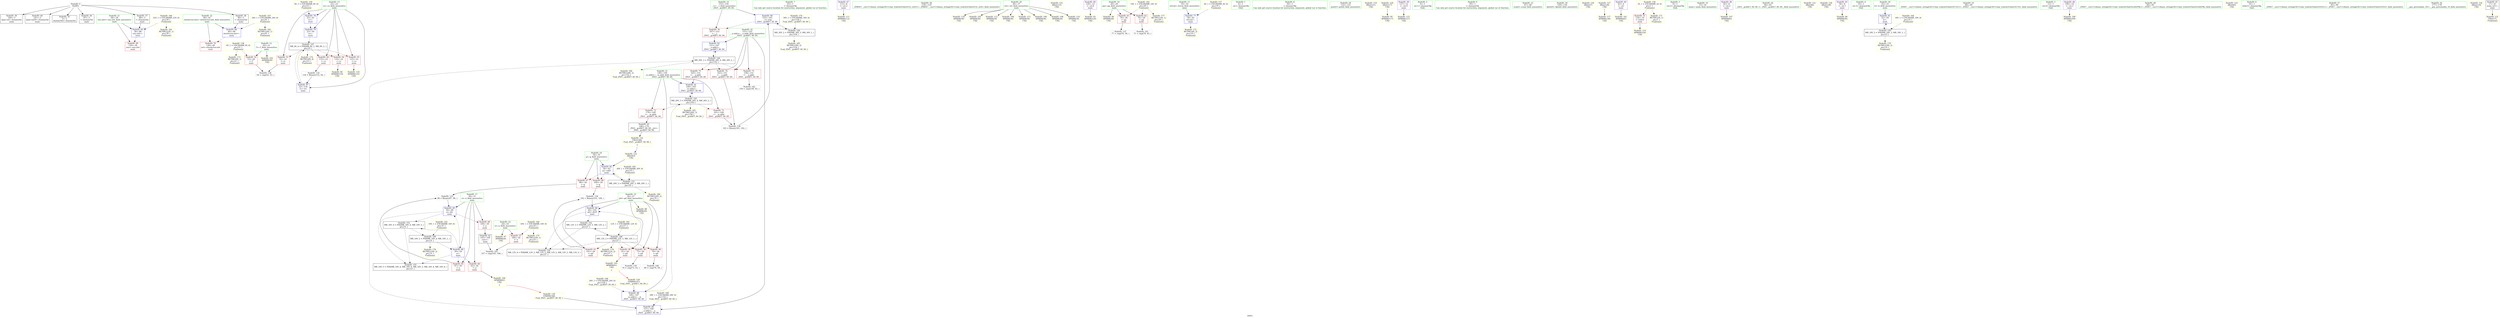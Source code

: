 digraph "SVFG" {
	label="SVFG";

	Node0x55d038a1cd20 [shape=record,color=grey,label="{NodeID: 0\nNullPtr}"];
	Node0x55d038a1cd20 -> Node0x55d038a33470[style=solid];
	Node0x55d038a1cd20 -> Node0x55d038a33570[style=solid];
	Node0x55d038a1cd20 -> Node0x55d038a33640[style=solid];
	Node0x55d038a1cd20 -> Node0x55d038a33710[style=solid];
	Node0x55d038a1cd20 -> Node0x55d038a337e0[style=solid];
	Node0x55d038a1cd20 -> Node0x55d038a338b0[style=solid];
	Node0x55d038a45950 [shape=record,color=yellow,style=double,label="{NodeID: 173\nRETMU(6V_1)\npts\{21 \}\nFun[main]}"];
	Node0x55d038a37170 [shape=record,color=blue,label="{NodeID: 90\n153\<--163\n__t\<--rem\n_ZSt5__gcdIiET_S0_S0_\n}"];
	Node0x55d038a37170 -> Node0x55d038a36610[style=dashed];
	Node0x55d038a37170 -> Node0x55d038a403c0[style=dashed];
	Node0x55d038a31ec0 [shape=record,color=green,label="{NodeID: 7\n43\<--1\n\<--dummyObj\nCan only get source location for instruction, argument, global var or function.}"];
	Node0x55d038a45f70 [shape=record,color=yellow,style=double,label="{NodeID: 180\nRETMU(20V_2)\npts\{35 \}\nFun[main]}"];
	Node0x55d038a34040 [shape=record,color=yellow,style=double,label="{NodeID: 97\nAPARM(24)\nCS[]}"];
	Node0x55d038a322b0 [shape=record,color=green,label="{NodeID: 14\n24\<--25\nn\<--n_field_insensitive\nmain\n}"];
	Node0x55d038a322b0 -> Node0x55d038a356a0[style=solid];
	Node0x55d038a322b0 -> Node0x55d038a34040[style=solid];
	Node0x55d038a345f0 [shape=record,color=yellow,style=double,label="{NodeID: 104\nAPARM(62)\nCS[]|{<s0>3}}"];
	Node0x55d038a345f0:s0 -> Node0x55d038a397c0[style=solid,color=red];
	Node0x55d038a32760 [shape=record,color=green,label="{NodeID: 21\n38\<--39\nexn.slot\<--exn.slot_field_insensitive\nmain\n}"];
	Node0x55d038a32760 -> Node0x55d038a36060[style=solid];
	Node0x55d038a32760 -> Node0x55d038a36bc0[style=solid];
	Node0x55d038a38a80 [shape=record,color=yellow,style=double,label="{NodeID: 111\nAPARM(112)\nCS[]}"];
	Node0x55d038a32e00 [shape=record,color=green,label="{NodeID: 28\n118\<--119\n_ZNKSt7__cxx1112basic_stringIcSt11char_traitsIcESaIcEE5c_strEv\<--_ZNKSt7__cxx1112basic_stringIcSt11char_traitsIcESaIcEE5c_strEv_field_insensitive\n}"];
	Node0x55d038a39030 [shape=record,color=yellow,style=double,label="{NodeID: 118\nAPARM(36)\nCS[]}"];
	Node0x55d038a33470 [shape=record,color=black,label="{NodeID: 35\n2\<--3\ndummyVal\<--dummyVal\n}"];
	Node0x55d038a39460 [shape=record,color=yellow,style=double,label="{NodeID: 125\nARet(113)\nCS[]}"];
	Node0x55d038a33a50 [shape=record,color=black,label="{NodeID: 42\n105\<--104\nconv\<--\nmain\n}"];
	Node0x55d038a33a50 -> Node0x55d038a34c00[style=solid];
	Node0x55d038a39d80 [shape=record,color=yellow,style=double,label="{NodeID: 132\nFRet(146)\nFun[_ZSt5__gcdIiET_S0_S0_]|{<s0>3}}"];
	Node0x55d038a39d80:s0 -> Node0x55d038a392b0[style=solid,color=blue];
	Node0x55d038a35020 [shape=record,color=purple,label="{NodeID: 49\n120\<--12\n\<--.str.4\nmain\n}"];
	Node0x55d038a35020 -> Node0x55d038a373e0[style=solid];
	Node0x55d038a3a770 [shape=record,color=grey,label="{NodeID: 139\n74 = cmp(73, 43, )\n}"];
	Node0x55d038a355d0 [shape=record,color=red,label="{NodeID: 56\n133\<--22\n\<--cs\nmain\n}"];
	Node0x55d038a355d0 -> Node0x55d038a3a170[style=solid];
	Node0x55d038a403c0 [shape=record,color=black,label="{NodeID: 146\nMR_30V_2 = PHI(MR_30V_3, MR_30V_1, )\npts\{154 \}\n}"];
	Node0x55d038a403c0 -> Node0x55d038a37170[style=dashed];
	Node0x55d038a403c0 -> Node0x55d038a46400[style=dashed];
	Node0x55d038a35b80 [shape=record,color=red,label="{NodeID: 63\n76\<--28\n\<--pg\nmain\n}"];
	Node0x55d038a35b80 -> Node0x55d038a3a470[style=solid];
	Node0x55d038a426c0 [shape=record,color=black,label="{NodeID: 153\nMR_16V_4 = PHI(MR_16V_6, MR_16V_3, )\npts\{31 \}\n}"];
	Node0x55d038a426c0 -> Node0x55d038a412c0[style=dashed];
	Node0x55d038a426c0 -> Node0x55d038a430c0[style=dashed];
	Node0x55d038a36130 [shape=record,color=red,label="{NodeID: 70\n139\<--40\nsel\<--ehselector.slot\nmain\n}"];
	Node0x55d038a44380 [shape=record,color=yellow,style=double,label="{NodeID: 160\n10V_1 = ENCHI(MR_10V_0)\npts\{25 \}\nFun[main]}"];
	Node0x55d038a44380 -> Node0x55d038a356a0[style=dashed];
	Node0x55d038a44380 -> Node0x55d038a45b10[style=dashed];
	Node0x55d038a366e0 [shape=record,color=blue,label="{NodeID: 77\n18\<--43\nretval\<--\nmain\n}"];
	Node0x55d038a366e0 -> Node0x55d038a45870[style=dashed];
	Node0x55d038a449a0 [shape=record,color=yellow,style=double,label="{NodeID: 167\n24V_1 = ENCHI(MR_24V_0)\npts\{41 \}\nFun[main]}"];
	Node0x55d038a449a0 -> Node0x55d038a36c90[style=dashed];
	Node0x55d038a449a0 -> Node0x55d038a46130[style=dashed];
	Node0x55d038a36c90 [shape=record,color=blue,label="{NodeID: 84\n40\<--90\nehselector.slot\<--\nmain\n}"];
	Node0x55d038a36c90 -> Node0x55d038a36130[style=dashed];
	Node0x55d038a1bcb0 [shape=record,color=green,label="{NodeID: 1\n4\<--1\n.str\<--dummyObj\nGlob }"];
	Node0x55d038a45a30 [shape=record,color=yellow,style=double,label="{NodeID: 174\nRETMU(8V_4)\npts\{23 \}\nFun[main]}"];
	Node0x55d038a37240 [shape=record,color=blue,label="{NodeID: 91\n149\<--165\n__m.addr\<--\n_ZSt5__gcdIiET_S0_S0_\n}"];
	Node0x55d038a37240 -> Node0x55d038a3fec0[style=dashed];
	Node0x55d038a31f50 [shape=record,color=green,label="{NodeID: 8\n50\<--1\n\<--dummyObj\nCan only get source location for instruction, argument, global var or function.}"];
	Node0x55d038a46050 [shape=record,color=yellow,style=double,label="{NodeID: 181\nRETMU(22V_1)\npts\{39 \}\nFun[main]}"];
	Node0x55d038a34110 [shape=record,color=yellow,style=double,label="{NodeID: 98\nAPARM(26)\nCS[]}"];
	Node0x55d038a32340 [shape=record,color=green,label="{NodeID: 15\n26\<--27\npd\<--pd_field_insensitive\nmain\n}"];
	Node0x55d038a32340 -> Node0x55d038a35770[style=solid];
	Node0x55d038a32340 -> Node0x55d038a35840[style=solid];
	Node0x55d038a32340 -> Node0x55d038a35910[style=solid];
	Node0x55d038a32340 -> Node0x55d038a359e0[style=solid];
	Node0x55d038a32340 -> Node0x55d038a36e30[style=solid];
	Node0x55d038a32340 -> Node0x55d038a34110[style=solid];
	Node0x55d038a38620 [shape=record,color=yellow,style=double,label="{NodeID: 105\nAPARM(36)\nCS[]}"];
	Node0x55d038a32830 [shape=record,color=green,label="{NodeID: 22\n40\<--41\nehselector.slot\<--ehselector.slot_field_insensitive\nmain\n}"];
	Node0x55d038a32830 -> Node0x55d038a36130[style=solid];
	Node0x55d038a32830 -> Node0x55d038a36c90[style=solid];
	Node0x55d038a38b50 [shape=record,color=yellow,style=double,label="{NodeID: 112\nAPARM(36)\nCS[]}"];
	Node0x55d038a32f00 [shape=record,color=green,label="{NodeID: 29\n122\<--123\nprintf\<--printf_field_insensitive\n}"];
	Node0x55d038a39100 [shape=record,color=yellow,style=double,label="{NodeID: 119\nARet(121)\nCS[]}"];
	Node0x55d038a33570 [shape=record,color=black,label="{NodeID: 36\n87\<--3\n\<--dummyVal\nmain\n}"];
	Node0x55d038a394f0 [shape=record,color=yellow,style=double,label="{NodeID: 126\nARet(117)\nCS[]}"];
	Node0x55d038a394f0 -> Node0x55d038a37580[style=solid];
	Node0x55d038a33b20 [shape=record,color=black,label="{NodeID: 43\n146\<--170\n_ZSt5__gcdIiET_S0_S0__ret\<--\n_ZSt5__gcdIiET_S0_S0_\n}"];
	Node0x55d038a33b20 -> Node0x55d038a39d80[style=solid];
	Node0x55d038a39e70 [shape=record,color=grey,label="{NodeID: 133\n98 = Binary(97, 96, )\n}"];
	Node0x55d038a39e70 -> Node0x55d038a36d60[style=solid];
	Node0x55d038a350f0 [shape=record,color=purple,label="{NodeID: 50\n127\<--12\n\<--.str.4\nmain\n}"];
	Node0x55d038a350f0 -> Node0x55d038a38dc0[style=solid];
	Node0x55d038a34780 [shape=record,color=grey,label="{NodeID: 140\n80 = cmp(79, 59, )\n}"];
	Node0x55d038a356a0 [shape=record,color=red,label="{NodeID: 57\n106\<--24\n\<--n\nmain\n}"];
	Node0x55d038a356a0 -> Node0x55d038a34c00[style=solid];
	Node0x55d038a408c0 [shape=record,color=black,label="{NodeID: 147\nMR_8V_4 = PHI(MR_8V_5, MR_8V_3, )\npts\{23 \}\n}"];
	Node0x55d038a408c0 -> Node0x55d038a35360[style=dashed];
	Node0x55d038a408c0 -> Node0x55d038a35430[style=dashed];
	Node0x55d038a408c0 -> Node0x55d038a35500[style=dashed];
	Node0x55d038a408c0 -> Node0x55d038a355d0[style=dashed];
	Node0x55d038a408c0 -> Node0x55d038a36f00[style=dashed];
	Node0x55d038a408c0 -> Node0x55d038a45a30[style=dashed];
	Node0x55d038a35c50 [shape=record,color=red,label="{NodeID: 64\n62\<--30\n\<--a\nmain\n}"];
	Node0x55d038a35c50 -> Node0x55d038a345f0[style=solid];
	Node0x55d038a42bc0 [shape=record,color=black,label="{NodeID: 154\nMR_12V_4 = PHI(MR_12V_3, MR_12V_5, MR_12V_2, MR_12V_3, MR_12V_5, )\npts\{27 \}\n}"];
	Node0x55d038a36200 [shape=record,color=red,label="{NodeID: 71\n161\<--149\n\<--__m.addr\n_ZSt5__gcdIiET_S0_S0_\n}"];
	Node0x55d038a36200 -> Node0x55d038a3a2f0[style=solid];
	Node0x55d038a44460 [shape=record,color=yellow,style=double,label="{NodeID: 161\n12V_1 = ENCHI(MR_12V_0)\npts\{27 \}\nFun[main]}"];
	Node0x55d038a44460 -> Node0x55d038a40dc0[style=dashed];
	Node0x55d038a367b0 [shape=record,color=blue,label="{NodeID: 78\n22\<--43\ncs\<--\nmain\n}"];
	Node0x55d038a367b0 -> Node0x55d038a36880[style=dashed];
	Node0x55d038a44a80 [shape=record,color=yellow,style=double,label="{NodeID: 168\n26V_1 = ENCHI(MR_26V_0)\npts\{150 \}\nFun[_ZSt5__gcdIiET_S0_S0_]}"];
	Node0x55d038a44a80 -> Node0x55d038a36fd0[style=dashed];
	Node0x55d038a36d60 [shape=record,color=blue,label="{NodeID: 85\n30\<--98\na\<--div\nmain\n}"];
	Node0x55d038a36d60 -> Node0x55d038a35df0[style=dashed];
	Node0x55d038a36d60 -> Node0x55d038a426c0[style=dashed];
	Node0x55d038a36d60 -> Node0x55d038a430c0[style=dashed];
	Node0x55d038a1bd40 [shape=record,color=green,label="{NodeID: 2\n6\<--1\n.str.1\<--dummyObj\nGlob }"];
	Node0x55d038a45b10 [shape=record,color=yellow,style=double,label="{NodeID: 175\nRETMU(10V_1)\npts\{25 \}\nFun[main]}"];
	Node0x55d038a37310 [shape=record,color=blue,label="{NodeID: 92\n151\<--167\n__n.addr\<--\n_ZSt5__gcdIiET_S0_S0_\n}"];
	Node0x55d038a37310 -> Node0x55d038a3f9c0[style=dashed];
	Node0x55d038a31fe0 [shape=record,color=green,label="{NodeID: 9\n59\<--1\n\<--dummyObj\nCan only get source location for instruction, argument, global var or function.}"];
	Node0x55d038a46130 [shape=record,color=yellow,style=double,label="{NodeID: 182\nRETMU(24V_1)\npts\{41 \}\nFun[main]}"];
	Node0x55d038a341e0 [shape=record,color=yellow,style=double,label="{NodeID: 99\nAPARM(28)\nCS[]}"];
	Node0x55d038a323d0 [shape=record,color=green,label="{NodeID: 16\n28\<--29\npg\<--pg_field_insensitive\nmain\n}"];
	Node0x55d038a323d0 -> Node0x55d038a35ab0[style=solid];
	Node0x55d038a323d0 -> Node0x55d038a35b80[style=solid];
	Node0x55d038a323d0 -> Node0x55d038a341e0[style=solid];
	Node0x55d038a386b0 [shape=record,color=yellow,style=double,label="{NodeID: 106\nAPARM(36)\nCS[]}"];
	Node0x55d038a32900 [shape=record,color=green,label="{NodeID: 23\n47\<--48\nscanf\<--scanf_field_insensitive\n}"];
	Node0x55d038a38c20 [shape=record,color=yellow,style=double,label="{NodeID: 113\nAPARM(36)\nCS[]}"];
	Node0x55d038a33000 [shape=record,color=green,label="{NodeID: 30\n129\<--130\nfprintf\<--fprintf_field_insensitive\n}"];
	Node0x55d038a39190 [shape=record,color=yellow,style=double,label="{NodeID: 120\nARet(57)\nCS[]}"];
	Node0x55d038a33640 [shape=record,color=black,label="{NodeID: 37\n88\<--3\n\<--dummyVal\nmain\n}"];
	Node0x55d038a33640 -> Node0x55d038a36bc0[style=solid];
	Node0x55d038a39580 [shape=record,color=yellow,style=double,label="{NodeID: 127\nARet(126)\nCS[]}"];
	Node0x55d038a39580 -> Node0x55d038a38f60[style=solid];
	Node0x55d038a33bf0 [shape=record,color=purple,label="{NodeID: 44\n45\<--4\n\<--.str\nmain\n}"];
	Node0x55d038a33bf0 -> Node0x55d038a34380[style=solid];
	Node0x55d038a39ff0 [shape=record,color=grey,label="{NodeID: 134\n102 = Binary(101, 100, )\n}"];
	Node0x55d038a39ff0 -> Node0x55d038a36e30[style=solid];
	Node0x55d038a351c0 [shape=record,color=red,label="{NodeID: 51\n124\<--14\n\<--stderr\nmain\n}"];
	Node0x55d038a351c0 -> Node0x55d038a38cf0[style=solid];
	Node0x55d038a34900 [shape=record,color=grey,label="{NodeID: 141\n71 = cmp(70, 43, )\n}"];
	Node0x55d038a35770 [shape=record,color=red,label="{NodeID: 58\n61\<--26\n\<--pd\nmain\n}"];
	Node0x55d038a35770 -> Node0x55d038a34520[style=solid];
	Node0x55d038a40dc0 [shape=record,color=black,label="{NodeID: 148\nMR_12V_2 = PHI(MR_12V_3, MR_12V_1, )\npts\{27 \}\n}"];
	Node0x55d038a40dc0 -> Node0x55d038a35770[style=dashed];
	Node0x55d038a40dc0 -> Node0x55d038a35840[style=dashed];
	Node0x55d038a40dc0 -> Node0x55d038a35910[style=dashed];
	Node0x55d038a40dc0 -> Node0x55d038a359e0[style=dashed];
	Node0x55d038a40dc0 -> Node0x55d038a36e30[style=dashed];
	Node0x55d038a40dc0 -> Node0x55d038a421c0[style=dashed];
	Node0x55d038a40dc0 -> Node0x55d038a42bc0[style=dashed];
	Node0x55d038a40dc0 -> Node0x55d038a45bf0[style=dashed];
	Node0x55d038a35d20 [shape=record,color=red,label="{NodeID: 65\n97\<--30\n\<--a\nmain\n}"];
	Node0x55d038a35d20 -> Node0x55d038a39e70[style=solid];
	Node0x55d038a430c0 [shape=record,color=black,label="{NodeID: 155\nMR_16V_5 = PHI(MR_16V_4, MR_16V_6, MR_16V_3, MR_16V_4, MR_16V_6, )\npts\{31 \}\n}"];
	Node0x55d038a362d0 [shape=record,color=red,label="{NodeID: 72\n170\<--149\n\<--__m.addr\n_ZSt5__gcdIiET_S0_S0_\n}"];
	Node0x55d038a362d0 -> Node0x55d038a33b20[style=solid];
	Node0x55d038a44540 [shape=record,color=yellow,style=double,label="{NodeID: 162\n14V_1 = ENCHI(MR_14V_0)\npts\{29 \}\nFun[main]}"];
	Node0x55d038a44540 -> Node0x55d038a35ab0[style=dashed];
	Node0x55d038a44540 -> Node0x55d038a35b80[style=dashed];
	Node0x55d038a44540 -> Node0x55d038a45cd0[style=dashed];
	Node0x55d038a36880 [shape=record,color=blue,label="{NodeID: 79\n22\<--50\ncs\<--\nmain\n}"];
	Node0x55d038a36880 -> Node0x55d038a408c0[style=dashed];
	Node0x55d038a44b90 [shape=record,color=yellow,style=double,label="{NodeID: 169\n28V_1 = ENCHI(MR_28V_0)\npts\{152 \}\nFun[_ZSt5__gcdIiET_S0_S0_]}"];
	Node0x55d038a44b90 -> Node0x55d038a370a0[style=dashed];
	Node0x55d038a36e30 [shape=record,color=blue,label="{NodeID: 86\n26\<--102\npd\<--div9\nmain\n}"];
	Node0x55d038a36e30 -> Node0x55d038a421c0[style=dashed];
	Node0x55d038a36e30 -> Node0x55d038a42bc0[style=dashed];
	Node0x55d038a1bdd0 [shape=record,color=green,label="{NodeID: 3\n8\<--1\n.str.2\<--dummyObj\nGlob }"];
	Node0x55d038a45bf0 [shape=record,color=yellow,style=double,label="{NodeID: 176\nRETMU(12V_2)\npts\{27 \}\nFun[main]}"];
	Node0x55d038a373e0 [shape=record,color=yellow,style=double,label="{NodeID: 93\nAPARM(120)\nCS[]}"];
	Node0x55d038a32070 [shape=record,color=green,label="{NodeID: 10\n15\<--16\nmain\<--main_field_insensitive\n}"];
	Node0x55d038a46210 [shape=record,color=yellow,style=double,label="{NodeID: 183\nRETMU(26V_3)\npts\{150 \}\nFun[_ZSt5__gcdIiET_S0_S0_]}"];
	Node0x55d038a342b0 [shape=record,color=yellow,style=double,label="{NodeID: 100\nAPARM(36)\nCS[]}"];
	Node0x55d038a32460 [shape=record,color=green,label="{NodeID: 17\n30\<--31\na\<--a_field_insensitive\nmain\n}"];
	Node0x55d038a32460 -> Node0x55d038a35c50[style=solid];
	Node0x55d038a32460 -> Node0x55d038a35d20[style=solid];
	Node0x55d038a32460 -> Node0x55d038a35df0[style=solid];
	Node0x55d038a32460 -> Node0x55d038a36950[style=solid];
	Node0x55d038a32460 -> Node0x55d038a36d60[style=solid];
	Node0x55d038a38740 [shape=record,color=yellow,style=double,label="{NodeID: 107\nAPARM(82)\nCS[]}"];
	Node0x55d038a32a00 [shape=record,color=green,label="{NodeID: 24\n64\<--65\n_ZSt5__gcdIiET_S0_S0_\<--_ZSt5__gcdIiET_S0_S0__field_insensitive\n}"];
	Node0x55d038a38cf0 [shape=record,color=yellow,style=double,label="{NodeID: 114\nAPARM(124)\nCS[]}"];
	Node0x55d038a33100 [shape=record,color=green,label="{NodeID: 31\n149\<--150\n__m.addr\<--__m.addr_field_insensitive\n_ZSt5__gcdIiET_S0_S0_\n}"];
	Node0x55d038a33100 -> Node0x55d038a36200[style=solid];
	Node0x55d038a33100 -> Node0x55d038a362d0[style=solid];
	Node0x55d038a33100 -> Node0x55d038a36fd0[style=solid];
	Node0x55d038a33100 -> Node0x55d038a37240[style=solid];
	Node0x55d038a39220 [shape=record,color=yellow,style=double,label="{NodeID: 121\nARet(46)\nCS[]}"];
	Node0x55d038a33710 [shape=record,color=black,label="{NodeID: 38\n90\<--3\n\<--dummyVal\nmain\n}"];
	Node0x55d038a33710 -> Node0x55d038a36c90[style=solid];
	Node0x55d038a39610 [shape=record,color=yellow,style=double,label="{NodeID: 128\nARet(128)\nCS[]}"];
	Node0x55d038a33cc0 [shape=record,color=purple,label="{NodeID: 45\n56\<--6\n\<--.str.1\nmain\n}"];
	Node0x55d038a33cc0 -> Node0x55d038a33f70[style=solid];
	Node0x55d038a3a170 [shape=record,color=grey,label="{NodeID: 135\n134 = Binary(133, 50, )\n}"];
	Node0x55d038a3a170 -> Node0x55d038a36f00[style=solid];
	Node0x55d038a35290 [shape=record,color=red,label="{NodeID: 52\n53\<--20\n\<--T\nmain\n}"];
	Node0x55d038a35290 -> Node0x55d038a3a5f0[style=solid];
	Node0x55d038a34a80 [shape=record,color=grey,label="{NodeID: 142\n159 = cmp(158, 43, )\n}"];
	Node0x55d038a35840 [shape=record,color=red,label="{NodeID: 59\n73\<--26\n\<--pd\nmain\n}"];
	Node0x55d038a35840 -> Node0x55d038a3a770[style=solid];
	Node0x55d038a412c0 [shape=record,color=black,label="{NodeID: 149\nMR_16V_2 = PHI(MR_16V_4, MR_16V_1, )\npts\{31 \}\n}"];
	Node0x55d038a412c0 -> Node0x55d038a36950[style=dashed];
	Node0x55d038a412c0 -> Node0x55d038a45db0[style=dashed];
	Node0x55d038a35df0 [shape=record,color=red,label="{NodeID: 66\n104\<--30\n\<--a\nmain\n}"];
	Node0x55d038a35df0 -> Node0x55d038a33a50[style=solid];
	Node0x55d038a435c0 [shape=record,color=yellow,style=double,label="{NodeID: 156\n2V_1 = ENCHI(MR_2V_0)\npts\{1 \}\nFun[main]}"];
	Node0x55d038a435c0 -> Node0x55d038a351c0[style=dashed];
	Node0x55d038a435c0 -> Node0x55d038a44d50[style=dashed];
	Node0x55d038a363a0 [shape=record,color=red,label="{NodeID: 73\n158\<--151\n\<--__n.addr\n_ZSt5__gcdIiET_S0_S0_\n}"];
	Node0x55d038a363a0 -> Node0x55d038a34a80[style=solid];
	Node0x55d038a44620 [shape=record,color=yellow,style=double,label="{NodeID: 163\n16V_1 = ENCHI(MR_16V_0)\npts\{31 \}\nFun[main]}"];
	Node0x55d038a44620 -> Node0x55d038a412c0[style=dashed];
	Node0x55d038a36950 [shape=record,color=blue,label="{NodeID: 80\n30\<--59\na\<--\nmain\n}"];
	Node0x55d038a36950 -> Node0x55d038a35c50[style=dashed];
	Node0x55d038a36950 -> Node0x55d038a35d20[style=dashed];
	Node0x55d038a36950 -> Node0x55d038a36d60[style=dashed];
	Node0x55d038a36950 -> Node0x55d038a426c0[style=dashed];
	Node0x55d038a36950 -> Node0x55d038a430c0[style=dashed];
	Node0x55d038a44c70 [shape=record,color=yellow,style=double,label="{NodeID: 170\n30V_1 = ENCHI(MR_30V_0)\npts\{154 \}\nFun[_ZSt5__gcdIiET_S0_S0_]}"];
	Node0x55d038a44c70 -> Node0x55d038a403c0[style=dashed];
	Node0x55d038a36f00 [shape=record,color=blue,label="{NodeID: 87\n22\<--134\ncs\<--inc\nmain\n}"];
	Node0x55d038a36f00 -> Node0x55d038a408c0[style=dashed];
	Node0x55d038a31d10 [shape=record,color=green,label="{NodeID: 4\n10\<--1\n.str.3\<--dummyObj\nGlob }"];
	Node0x55d038a45cd0 [shape=record,color=yellow,style=double,label="{NodeID: 177\nRETMU(14V_1)\npts\{29 \}\nFun[main]}"];
	Node0x55d038a374b0 [shape=record,color=yellow,style=double,label="{NodeID: 94\nAPARM(116)\nCS[]}"];
	Node0x55d038a32100 [shape=record,color=green,label="{NodeID: 11\n18\<--19\nretval\<--retval_field_insensitive\nmain\n}"];
	Node0x55d038a32100 -> Node0x55d038a366e0[style=solid];
	Node0x55d038a46320 [shape=record,color=yellow,style=double,label="{NodeID: 184\nRETMU(28V_3)\npts\{152 \}\nFun[_ZSt5__gcdIiET_S0_S0_]}"];
	Node0x55d038a34380 [shape=record,color=yellow,style=double,label="{NodeID: 101\nAPARM(45)\nCS[]}"];
	Node0x55d038a324f0 [shape=record,color=green,label="{NodeID: 18\n32\<--33\nb\<--b_field_insensitive\nmain\n}"];
	Node0x55d038a324f0 -> Node0x55d038a36a20[style=solid];
	Node0x55d038a38810 [shape=record,color=yellow,style=double,label="{NodeID: 108\nAPARM(36)\nCS[]}"];
	Node0x55d038a32b00 [shape=record,color=green,label="{NodeID: 25\n68\<--69\n_ZNSt7__cxx1112basic_stringIcSt11char_traitsIcESaIcEEC1Ev\<--_ZNSt7__cxx1112basic_stringIcSt11char_traitsIcESaIcEEC1Ev_field_insensitive\n}"];
	Node0x55d038a38dc0 [shape=record,color=yellow,style=double,label="{NodeID: 115\nAPARM(127)\nCS[]}"];
	Node0x55d038a331d0 [shape=record,color=green,label="{NodeID: 32\n151\<--152\n__n.addr\<--__n.addr_field_insensitive\n_ZSt5__gcdIiET_S0_S0_\n}"];
	Node0x55d038a331d0 -> Node0x55d038a363a0[style=solid];
	Node0x55d038a331d0 -> Node0x55d038a36470[style=solid];
	Node0x55d038a331d0 -> Node0x55d038a36540[style=solid];
	Node0x55d038a331d0 -> Node0x55d038a370a0[style=solid];
	Node0x55d038a331d0 -> Node0x55d038a37310[style=solid];
	Node0x55d038a392b0 [shape=record,color=yellow,style=double,label="{NodeID: 122\nARet(63)\nCS[]}"];
	Node0x55d038a392b0 -> Node0x55d038a36af0[style=solid];
	Node0x55d038a337e0 [shape=record,color=black,label="{NodeID: 39\n140\<--3\nlpad.val\<--dummyVal\nmain\n}"];
	Node0x55d038a396d0 [shape=record,color=yellow,style=double,label="{NodeID: 129\nFPARM(147)\nFun[_ZSt5__gcdIiET_S0_S0_]}"];
	Node0x55d038a396d0 -> Node0x55d038a36fd0[style=solid];
	Node0x55d038a33d90 [shape=record,color=purple,label="{NodeID: 46\n82\<--8\n\<--.str.2\nmain\n}"];
	Node0x55d038a33d90 -> Node0x55d038a38740[style=solid];
	Node0x55d038a3a2f0 [shape=record,color=grey,label="{NodeID: 136\n163 = Binary(161, 162, )\n}"];
	Node0x55d038a3a2f0 -> Node0x55d038a37170[style=solid];
	Node0x55d038a35360 [shape=record,color=red,label="{NodeID: 53\n52\<--22\n\<--cs\nmain\n}"];
	Node0x55d038a35360 -> Node0x55d038a3a5f0[style=solid];
	Node0x55d038a34c00 [shape=record,color=grey,label="{NodeID: 143\n107 = cmp(105, 106, )\n}"];
	Node0x55d038a35910 [shape=record,color=red,label="{NodeID: 60\n79\<--26\n\<--pd\nmain\n}"];
	Node0x55d038a35910 -> Node0x55d038a34780[style=solid];
	Node0x55d038a417c0 [shape=record,color=black,label="{NodeID: 150\nMR_18V_2 = PHI(MR_18V_3, MR_18V_1, )\npts\{33 \}\n}"];
	Node0x55d038a417c0 -> Node0x55d038a36a20[style=dashed];
	Node0x55d038a417c0 -> Node0x55d038a45e90[style=dashed];
	Node0x55d038a35ec0 [shape=record,color=red,label="{NodeID: 67\n96\<--34\n\<--g\nmain\n}"];
	Node0x55d038a35ec0 -> Node0x55d038a39e70[style=solid];
	Node0x55d038a440e0 [shape=record,color=yellow,style=double,label="{NodeID: 157\n4V_1 = ENCHI(MR_4V_0)\npts\{19 \}\nFun[main]}"];
	Node0x55d038a440e0 -> Node0x55d038a366e0[style=dashed];
	Node0x55d038a36470 [shape=record,color=red,label="{NodeID: 74\n162\<--151\n\<--__n.addr\n_ZSt5__gcdIiET_S0_S0_\n}"];
	Node0x55d038a36470 -> Node0x55d038a3a2f0[style=solid];
	Node0x55d038a44700 [shape=record,color=yellow,style=double,label="{NodeID: 164\n18V_1 = ENCHI(MR_18V_0)\npts\{33 \}\nFun[main]}"];
	Node0x55d038a44700 -> Node0x55d038a417c0[style=dashed];
	Node0x55d038a36a20 [shape=record,color=blue,label="{NodeID: 81\n32\<--59\nb\<--\nmain\n}"];
	Node0x55d038a36a20 -> Node0x55d038a417c0[style=dashed];
	Node0x55d038a44d50 [shape=record,color=yellow,style=double,label="{NodeID: 171\nRETMU(2V_1)\npts\{1 \}\nFun[main]}"];
	Node0x55d038a36fd0 [shape=record,color=blue,label="{NodeID: 88\n149\<--147\n__m.addr\<--__m\n_ZSt5__gcdIiET_S0_S0_\n}"];
	Node0x55d038a36fd0 -> Node0x55d038a3fec0[style=dashed];
	Node0x55d038a31da0 [shape=record,color=green,label="{NodeID: 5\n12\<--1\n.str.4\<--dummyObj\nGlob }"];
	Node0x55d038a45db0 [shape=record,color=yellow,style=double,label="{NodeID: 178\nRETMU(16V_2)\npts\{31 \}\nFun[main]}"];
	Node0x55d038a37580 [shape=record,color=yellow,style=double,label="{NodeID: 95\nAPARM(117)\nCS[]}"];
	Node0x55d038a32190 [shape=record,color=green,label="{NodeID: 12\n20\<--21\nT\<--T_field_insensitive\nmain\n}"];
	Node0x55d038a32190 -> Node0x55d038a35290[style=solid];
	Node0x55d038a32190 -> Node0x55d038a34450[style=solid];
	Node0x55d038a46400 [shape=record,color=yellow,style=double,label="{NodeID: 185\nRETMU(30V_2)\npts\{154 \}\nFun[_ZSt5__gcdIiET_S0_S0_]}"];
	Node0x55d038a34450 [shape=record,color=yellow,style=double,label="{NodeID: 102\nAPARM(20)\nCS[]}"];
	Node0x55d038a325c0 [shape=record,color=green,label="{NodeID: 19\n34\<--35\ng\<--g_field_insensitive\nmain\n}"];
	Node0x55d038a325c0 -> Node0x55d038a35ec0[style=solid];
	Node0x55d038a325c0 -> Node0x55d038a35f90[style=solid];
	Node0x55d038a325c0 -> Node0x55d038a36af0[style=solid];
	Node0x55d038a388e0 [shape=record,color=yellow,style=double,label="{NodeID: 109\nAPARM(109)\nCS[]}"];
	Node0x55d038a32c00 [shape=record,color=green,label="{NodeID: 26\n84\<--85\n_ZNSt7__cxx1112basic_stringIcSt11char_traitsIcESaIcEEaSEPKc\<--_ZNSt7__cxx1112basic_stringIcSt11char_traitsIcESaIcEEaSEPKc_field_insensitive\n}"];
	Node0x55d038a38e90 [shape=record,color=yellow,style=double,label="{NodeID: 116\nAPARM(125)\nCS[]}"];
	Node0x55d038a332a0 [shape=record,color=green,label="{NodeID: 33\n153\<--154\n__t\<--__t_field_insensitive\n_ZSt5__gcdIiET_S0_S0_\n}"];
	Node0x55d038a332a0 -> Node0x55d038a36610[style=solid];
	Node0x55d038a332a0 -> Node0x55d038a37170[style=solid];
	Node0x55d038a39340 [shape=record,color=yellow,style=double,label="{NodeID: 123\nARet(83)\nCS[]}"];
	Node0x55d038a338b0 [shape=record,color=black,label="{NodeID: 40\n141\<--3\nlpad.val24\<--dummyVal\nmain\n}"];
	Node0x55d038a397c0 [shape=record,color=yellow,style=double,label="{NodeID: 130\nFPARM(148)\nFun[_ZSt5__gcdIiET_S0_S0_]}"];
	Node0x55d038a397c0 -> Node0x55d038a370a0[style=solid];
	Node0x55d038a33e60 [shape=record,color=purple,label="{NodeID: 47\n112\<--8\n\<--.str.2\nmain\n}"];
	Node0x55d038a33e60 -> Node0x55d038a38a80[style=solid];
	Node0x55d038a3a470 [shape=record,color=grey,label="{NodeID: 137\n77 = cmp(76, 59, )\n}"];
	Node0x55d038a35430 [shape=record,color=red,label="{NodeID: 54\n116\<--22\n\<--cs\nmain\n}"];
	Node0x55d038a35430 -> Node0x55d038a374b0[style=solid];
	Node0x55d038a3f9c0 [shape=record,color=black,label="{NodeID: 144\nMR_28V_3 = PHI(MR_28V_4, MR_28V_2, )\npts\{152 \}\n}"];
	Node0x55d038a3f9c0 -> Node0x55d038a363a0[style=dashed];
	Node0x55d038a3f9c0 -> Node0x55d038a36470[style=dashed];
	Node0x55d038a3f9c0 -> Node0x55d038a36540[style=dashed];
	Node0x55d038a3f9c0 -> Node0x55d038a37310[style=dashed];
	Node0x55d038a3f9c0 -> Node0x55d038a46320[style=dashed];
	Node0x55d038a359e0 [shape=record,color=red,label="{NodeID: 61\n101\<--26\n\<--pd\nmain\n}"];
	Node0x55d038a359e0 -> Node0x55d038a39ff0[style=solid];
	Node0x55d038a41cc0 [shape=record,color=black,label="{NodeID: 151\nMR_20V_2 = PHI(MR_20V_3, MR_20V_1, )\npts\{35 \}\n}"];
	Node0x55d038a41cc0 -> Node0x55d038a36af0[style=dashed];
	Node0x55d038a41cc0 -> Node0x55d038a45f70[style=dashed];
	Node0x55d038a35f90 [shape=record,color=red,label="{NodeID: 68\n100\<--34\n\<--g\nmain\n}"];
	Node0x55d038a35f90 -> Node0x55d038a39ff0[style=solid];
	Node0x55d038a441c0 [shape=record,color=yellow,style=double,label="{NodeID: 158\n6V_1 = ENCHI(MR_6V_0)\npts\{21 \}\nFun[main]}"];
	Node0x55d038a441c0 -> Node0x55d038a35290[style=dashed];
	Node0x55d038a441c0 -> Node0x55d038a45950[style=dashed];
	Node0x55d038a36540 [shape=record,color=red,label="{NodeID: 75\n165\<--151\n\<--__n.addr\n_ZSt5__gcdIiET_S0_S0_\n}"];
	Node0x55d038a36540 -> Node0x55d038a37240[style=solid];
	Node0x55d038a447e0 [shape=record,color=yellow,style=double,label="{NodeID: 165\n20V_1 = ENCHI(MR_20V_0)\npts\{35 \}\nFun[main]}"];
	Node0x55d038a447e0 -> Node0x55d038a41cc0[style=dashed];
	Node0x55d038a36af0 [shape=record,color=blue,label="{NodeID: 82\n34\<--63\ng\<--call2\nmain\n}"];
	Node0x55d038a36af0 -> Node0x55d038a35ec0[style=dashed];
	Node0x55d038a36af0 -> Node0x55d038a35f90[style=dashed];
	Node0x55d038a36af0 -> Node0x55d038a41cc0[style=dashed];
	Node0x55d038a45870 [shape=record,color=yellow,style=double,label="{NodeID: 172\nRETMU(4V_2)\npts\{19 \}\nFun[main]}"];
	Node0x55d038a370a0 [shape=record,color=blue,label="{NodeID: 89\n151\<--148\n__n.addr\<--__n\n_ZSt5__gcdIiET_S0_S0_\n}"];
	Node0x55d038a370a0 -> Node0x55d038a3f9c0[style=dashed];
	Node0x55d038a31e30 [shape=record,color=green,label="{NodeID: 6\n14\<--1\nstderr\<--dummyObj\nGlob }"];
	Node0x55d038a45e90 [shape=record,color=yellow,style=double,label="{NodeID: 179\nRETMU(18V_2)\npts\{33 \}\nFun[main]}"];
	Node0x55d038a33f70 [shape=record,color=yellow,style=double,label="{NodeID: 96\nAPARM(56)\nCS[]}"];
	Node0x55d038a32220 [shape=record,color=green,label="{NodeID: 13\n22\<--23\ncs\<--cs_field_insensitive\nmain\n}"];
	Node0x55d038a32220 -> Node0x55d038a35360[style=solid];
	Node0x55d038a32220 -> Node0x55d038a35430[style=solid];
	Node0x55d038a32220 -> Node0x55d038a35500[style=solid];
	Node0x55d038a32220 -> Node0x55d038a355d0[style=solid];
	Node0x55d038a32220 -> Node0x55d038a367b0[style=solid];
	Node0x55d038a32220 -> Node0x55d038a36880[style=solid];
	Node0x55d038a32220 -> Node0x55d038a36f00[style=solid];
	Node0x55d038a34520 [shape=record,color=yellow,style=double,label="{NodeID: 103\nAPARM(61)\nCS[]|{<s0>3}}"];
	Node0x55d038a34520:s0 -> Node0x55d038a396d0[style=solid,color=red];
	Node0x55d038a32690 [shape=record,color=green,label="{NodeID: 20\n36\<--37\nret\<--ret_field_insensitive\nmain\n}"];
	Node0x55d038a32690 -> Node0x55d038a342b0[style=solid];
	Node0x55d038a32690 -> Node0x55d038a38620[style=solid];
	Node0x55d038a32690 -> Node0x55d038a386b0[style=solid];
	Node0x55d038a32690 -> Node0x55d038a38810[style=solid];
	Node0x55d038a32690 -> Node0x55d038a389b0[style=solid];
	Node0x55d038a32690 -> Node0x55d038a38b50[style=solid];
	Node0x55d038a32690 -> Node0x55d038a38c20[style=solid];
	Node0x55d038a32690 -> Node0x55d038a39030[style=solid];
	Node0x55d038a389b0 [shape=record,color=yellow,style=double,label="{NodeID: 110\nAPARM(36)\nCS[]}"];
	Node0x55d038a32d00 [shape=record,color=green,label="{NodeID: 27\n93\<--94\n_ZNSt7__cxx1112basic_stringIcSt11char_traitsIcESaIcEED1Ev\<--_ZNSt7__cxx1112basic_stringIcSt11char_traitsIcESaIcEED1Ev_field_insensitive\n}"];
	Node0x55d038a38f60 [shape=record,color=yellow,style=double,label="{NodeID: 117\nAPARM(126)\nCS[]}"];
	Node0x55d038a33370 [shape=record,color=green,label="{NodeID: 34\n177\<--178\n__gxx_personality_v0\<--__gxx_personality_v0_field_insensitive\n}"];
	Node0x55d038a393d0 [shape=record,color=yellow,style=double,label="{NodeID: 124\nARet(110)\nCS[]}"];
	Node0x55d038a33980 [shape=record,color=black,label="{NodeID: 41\n17\<--43\nmain_ret\<--\nmain\n}"];
	Node0x55d038a33980 -> Node0x55d038a398b0[style=solid];
	Node0x55d038a398b0 [shape=record,color=yellow,style=double,label="{NodeID: 131\nFRet(17)\nFun[main]}"];
	Node0x55d038a34f50 [shape=record,color=purple,label="{NodeID: 48\n109\<--10\n\<--.str.3\nmain\n}"];
	Node0x55d038a34f50 -> Node0x55d038a388e0[style=solid];
	Node0x55d038a3a5f0 [shape=record,color=grey,label="{NodeID: 138\n54 = cmp(52, 53, )\n}"];
	Node0x55d038a35500 [shape=record,color=red,label="{NodeID: 55\n125\<--22\n\<--cs\nmain\n}"];
	Node0x55d038a35500 -> Node0x55d038a38e90[style=solid];
	Node0x55d038a3fec0 [shape=record,color=black,label="{NodeID: 145\nMR_26V_3 = PHI(MR_26V_4, MR_26V_2, )\npts\{150 \}\n}"];
	Node0x55d038a3fec0 -> Node0x55d038a36200[style=dashed];
	Node0x55d038a3fec0 -> Node0x55d038a362d0[style=dashed];
	Node0x55d038a3fec0 -> Node0x55d038a37240[style=dashed];
	Node0x55d038a3fec0 -> Node0x55d038a46210[style=dashed];
	Node0x55d038a35ab0 [shape=record,color=red,label="{NodeID: 62\n70\<--28\n\<--pg\nmain\n}"];
	Node0x55d038a35ab0 -> Node0x55d038a34900[style=solid];
	Node0x55d038a421c0 [shape=record,color=black,label="{NodeID: 152\nMR_12V_3 = PHI(MR_12V_5, MR_12V_2, )\npts\{27 \}\n}"];
	Node0x55d038a421c0 -> Node0x55d038a40dc0[style=dashed];
	Node0x55d038a421c0 -> Node0x55d038a42bc0[style=dashed];
	Node0x55d038a36060 [shape=record,color=red,label="{NodeID: 69\n138\<--38\nexn\<--exn.slot\nmain\n}"];
	Node0x55d038a442a0 [shape=record,color=yellow,style=double,label="{NodeID: 159\n8V_1 = ENCHI(MR_8V_0)\npts\{23 \}\nFun[main]}"];
	Node0x55d038a442a0 -> Node0x55d038a367b0[style=dashed];
	Node0x55d038a36610 [shape=record,color=red,label="{NodeID: 76\n167\<--153\n\<--__t\n_ZSt5__gcdIiET_S0_S0_\n}"];
	Node0x55d038a36610 -> Node0x55d038a37310[style=solid];
	Node0x55d038a448c0 [shape=record,color=yellow,style=double,label="{NodeID: 166\n22V_1 = ENCHI(MR_22V_0)\npts\{39 \}\nFun[main]}"];
	Node0x55d038a448c0 -> Node0x55d038a36bc0[style=dashed];
	Node0x55d038a448c0 -> Node0x55d038a46050[style=dashed];
	Node0x55d038a36bc0 [shape=record,color=blue,label="{NodeID: 83\n38\<--88\nexn.slot\<--\nmain\n}"];
	Node0x55d038a36bc0 -> Node0x55d038a36060[style=dashed];
}
